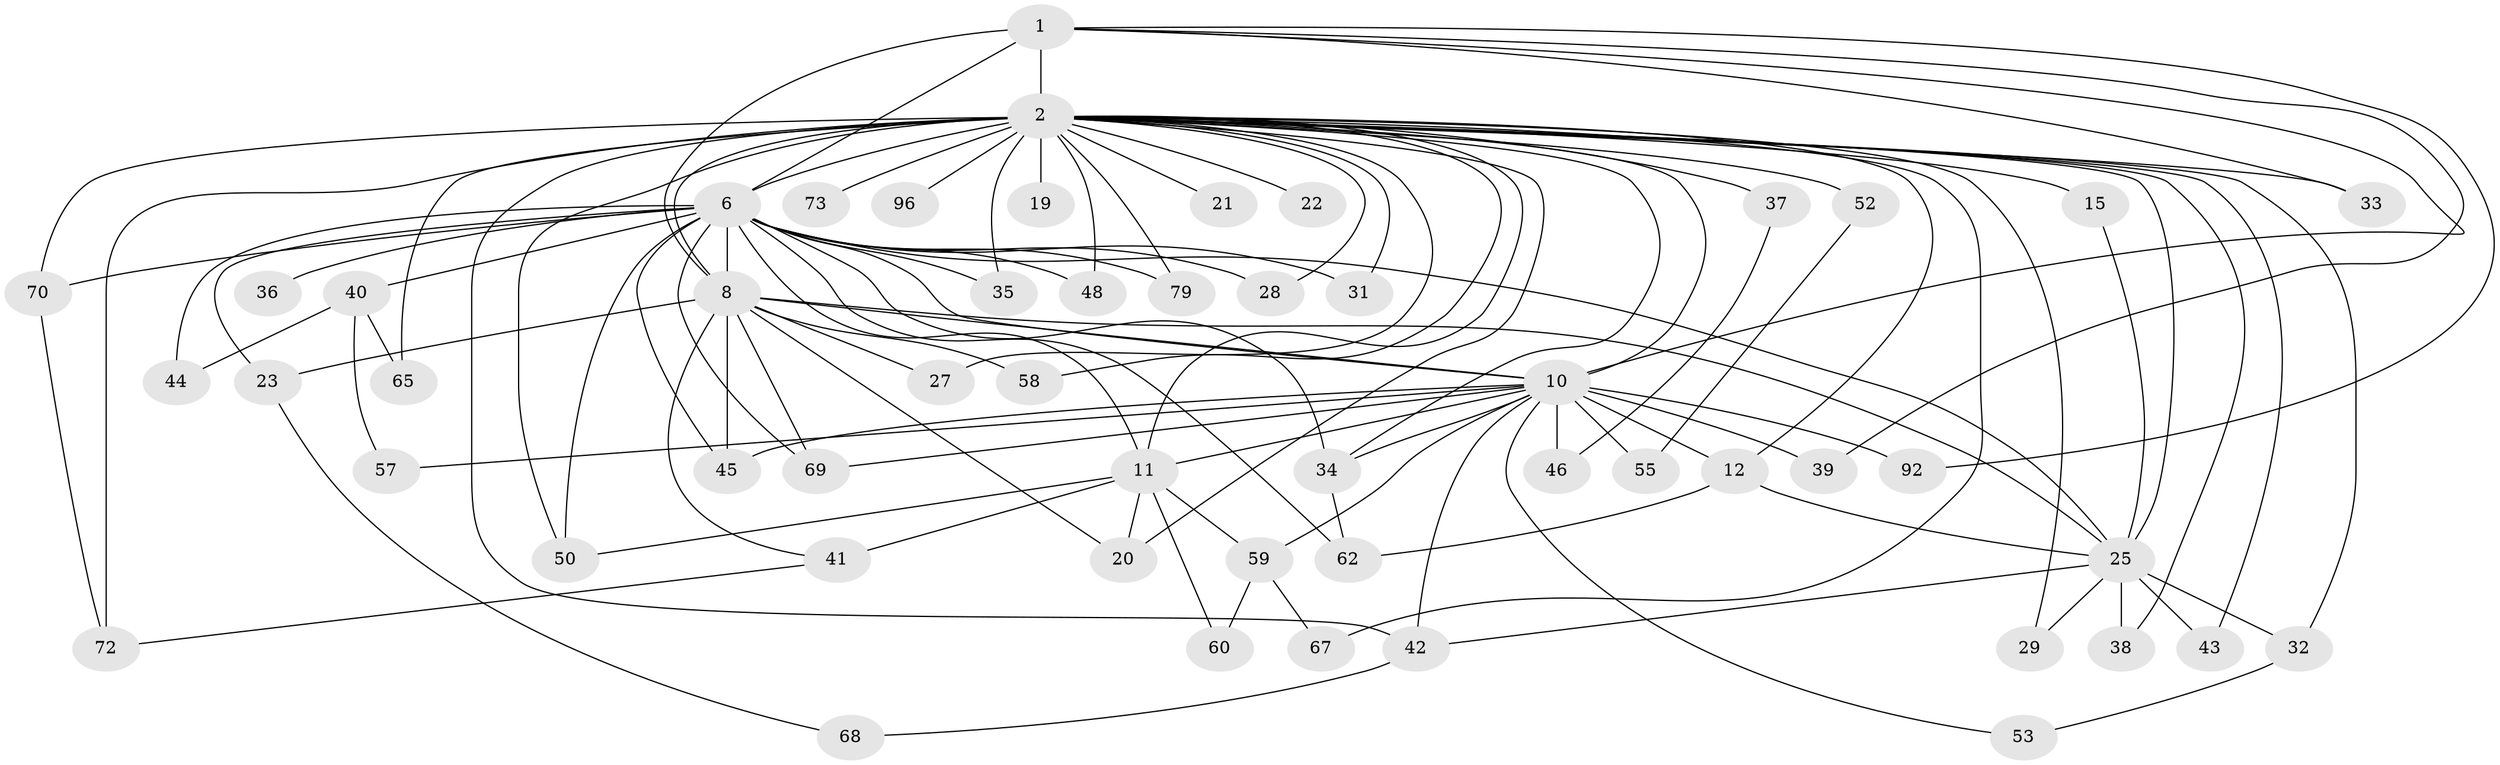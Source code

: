 // original degree distribution, {13: 0.009433962264150943, 27: 0.018867924528301886, 25: 0.009433962264150943, 19: 0.009433962264150943, 26: 0.009433962264150943, 20: 0.02830188679245283, 22: 0.009433962264150943, 6: 0.03773584905660377, 4: 0.08490566037735849, 3: 0.19811320754716982, 2: 0.5660377358490566, 7: 0.009433962264150943, 5: 0.009433962264150943}
// Generated by graph-tools (version 1.1) at 2025/13/03/09/25 04:13:57]
// undirected, 53 vertices, 108 edges
graph export_dot {
graph [start="1"]
  node [color=gray90,style=filled];
  1;
  2 [super="+4+86+101+105+75+5+18+61+74+3+77+84+47+24"];
  6 [super="+16+78+9+63+7"];
  8 [super="+56"];
  10 [super="+30+17+103"];
  11 [super="+49+14+13"];
  12 [super="+51+71"];
  15;
  19;
  20;
  21;
  22;
  23;
  25 [super="+26"];
  27;
  28;
  29;
  31;
  32;
  33;
  34;
  35;
  36;
  37;
  38;
  39;
  40;
  41;
  42;
  43;
  44;
  45 [super="+83"];
  46;
  48;
  50 [super="+99"];
  52;
  53;
  55;
  57;
  58;
  59;
  60;
  62;
  65 [super="+98"];
  67;
  68;
  69;
  70;
  72 [super="+85"];
  73;
  79;
  92;
  96;
  1 -- 2 [weight=5];
  1 -- 6 [weight=3];
  1 -- 8;
  1 -- 10;
  1 -- 33;
  1 -- 39;
  1 -- 92;
  2 -- 6 [weight=21];
  2 -- 8 [weight=6];
  2 -- 10 [weight=9];
  2 -- 19 [weight=2];
  2 -- 22 [weight=2];
  2 -- 27;
  2 -- 32;
  2 -- 37 [weight=2];
  2 -- 72 [weight=2];
  2 -- 11 [weight=3];
  2 -- 15 [weight=2];
  2 -- 79;
  2 -- 21 [weight=2];
  2 -- 35;
  2 -- 38;
  2 -- 48;
  2 -- 20;
  2 -- 65 [weight=2];
  2 -- 70;
  2 -- 73 [weight=2];
  2 -- 12 [weight=2];
  2 -- 28;
  2 -- 31;
  2 -- 96;
  2 -- 33;
  2 -- 50;
  2 -- 52 [weight=2];
  2 -- 58;
  2 -- 29;
  2 -- 42;
  2 -- 43;
  2 -- 67;
  2 -- 34;
  2 -- 25;
  6 -- 8 [weight=4];
  6 -- 10 [weight=7];
  6 -- 23;
  6 -- 31;
  6 -- 48;
  6 -- 50;
  6 -- 11;
  6 -- 79;
  6 -- 25 [weight=2];
  6 -- 28;
  6 -- 36 [weight=2];
  6 -- 40 [weight=2];
  6 -- 44;
  6 -- 45;
  6 -- 62;
  6 -- 34;
  6 -- 35;
  6 -- 69;
  6 -- 70;
  8 -- 10;
  8 -- 20;
  8 -- 23;
  8 -- 27;
  8 -- 41;
  8 -- 45;
  8 -- 58;
  8 -- 69;
  8 -- 25;
  10 -- 11 [weight=2];
  10 -- 12;
  10 -- 34;
  10 -- 39;
  10 -- 53;
  10 -- 57;
  10 -- 59;
  10 -- 69;
  10 -- 55;
  10 -- 92;
  10 -- 45;
  10 -- 46;
  10 -- 42;
  11 -- 60;
  11 -- 41 [weight=2];
  11 -- 50;
  11 -- 20;
  11 -- 59;
  12 -- 62;
  12 -- 25;
  15 -- 25;
  23 -- 68;
  25 -- 42;
  25 -- 32;
  25 -- 38;
  25 -- 43;
  25 -- 29;
  32 -- 53;
  34 -- 62;
  37 -- 46;
  40 -- 44;
  40 -- 57;
  40 -- 65;
  41 -- 72;
  42 -- 68;
  52 -- 55;
  59 -- 60;
  59 -- 67;
  70 -- 72;
}

